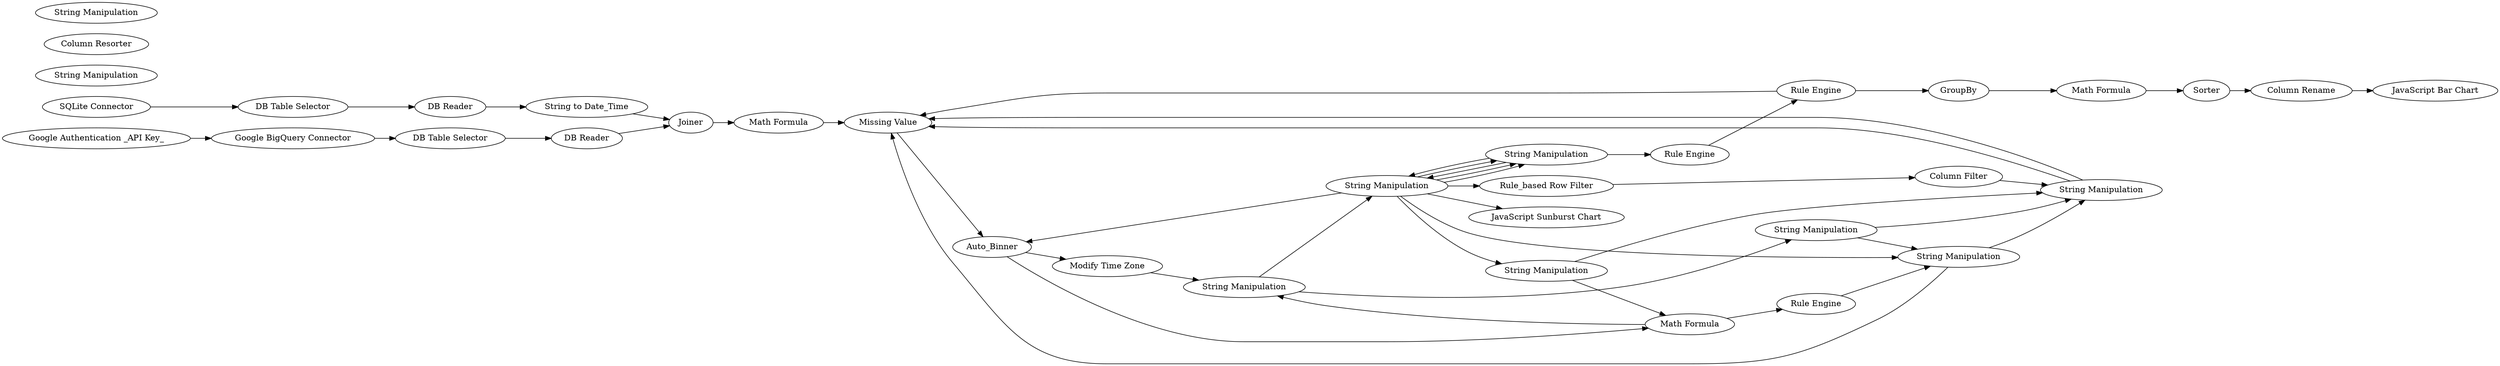 digraph {
	41 [label="String to Date_Time"]
	67 [label="Rule Engine"]
	71 [label="Rule Engine"]
	89 [label="Math Formula"]
	98 [label="Modify Time Zone"]
	104 [label="Group Loop Start"]
	106 [label="String to Duration"]
	107 [label="Modify Time Zone"]
	108 [label="CSV Reader"]
	110 [label=Joiner]
	111 [label="Extract Date_Time Fields"]
	112 [label="Loop End"]
	104 [label=Auto_Binner]
	105 [label="Missing Value"]
	109 [label="Rule Engine"]
	110 [label="Rule Engine"]
	111 [label="Rule Engine"]
	112 [label="Rule Engine"]
	106 [label="String Manipulation"]
	107 [label="String Manipulation"]
	108 [label="String Manipulation"]
	109 [label="String Manipulation"]
	110 [label="String Manipulation"]
	111 [label="String Manipulation"]
	112 [label="String Manipulation"]
	113 [label="String Manipulation"]
	114 [label="String Manipulation"]
	115 [label="String Manipulation"]
	116 [label="String Manipulation"]
	116 [label="Math Formula"]
	117 [label="Rule Engine"]
	125 [label="JavaScript Bar Chart"]
	140 [label="JavaScript Sunburst Chart"]
	132 [label="Math Formula"]
	134 [label=Sorter]
	135 [label=GroupBy]
	136 [label="Column Rename"]
	114 [label="Column Resorter"]
	141 [label="Rule_based Row Filter"]
	142 [label="Column Filter"]
	166 [label="DB Table Selector"]
	167 [label="DB Reader"]
	168 [label="SQLite Connector"]
	169 [label="DB Reader"]
	170 [label="DB Table Selector"]
	173 [label=Joiner]
	174 [label="Google Authentication _API Key_"]
	175 [label="Google BigQuery Connector"]
	71 -> 67
	89 -> 105
	98 -> 107
	104 -> 98
	106 -> 105
	107 -> 112
	108 -> 106
	112 -> 104
	111 -> 71
	112 -> 111
	109 -> 105
	112 -> 111
	111 -> 112
	106 -> 109
	107 -> 108
	108 -> 109
	109 -> 105
	112 -> 111
	111 -> 112
	112 -> 113
	112 -> 106
	113 -> 116
	116 -> 107
	104 -> 116
	105 -> 104
	113 -> 109
	116 -> 117
	117 -> 106
	132 -> 134
	134 -> 136
	135 -> 132
	141 -> 142
	142 -> 109
	41 -> 173
	67 -> 105
	67 -> 135
	112 -> 141
	136 -> 125
	112 -> 140
	166 -> 167
	167 -> 173
	168 -> 170
	169 -> 41
	170 -> 169
	173 -> 89
	174 -> 175
	175 -> 166
	rankdir=LR
}
